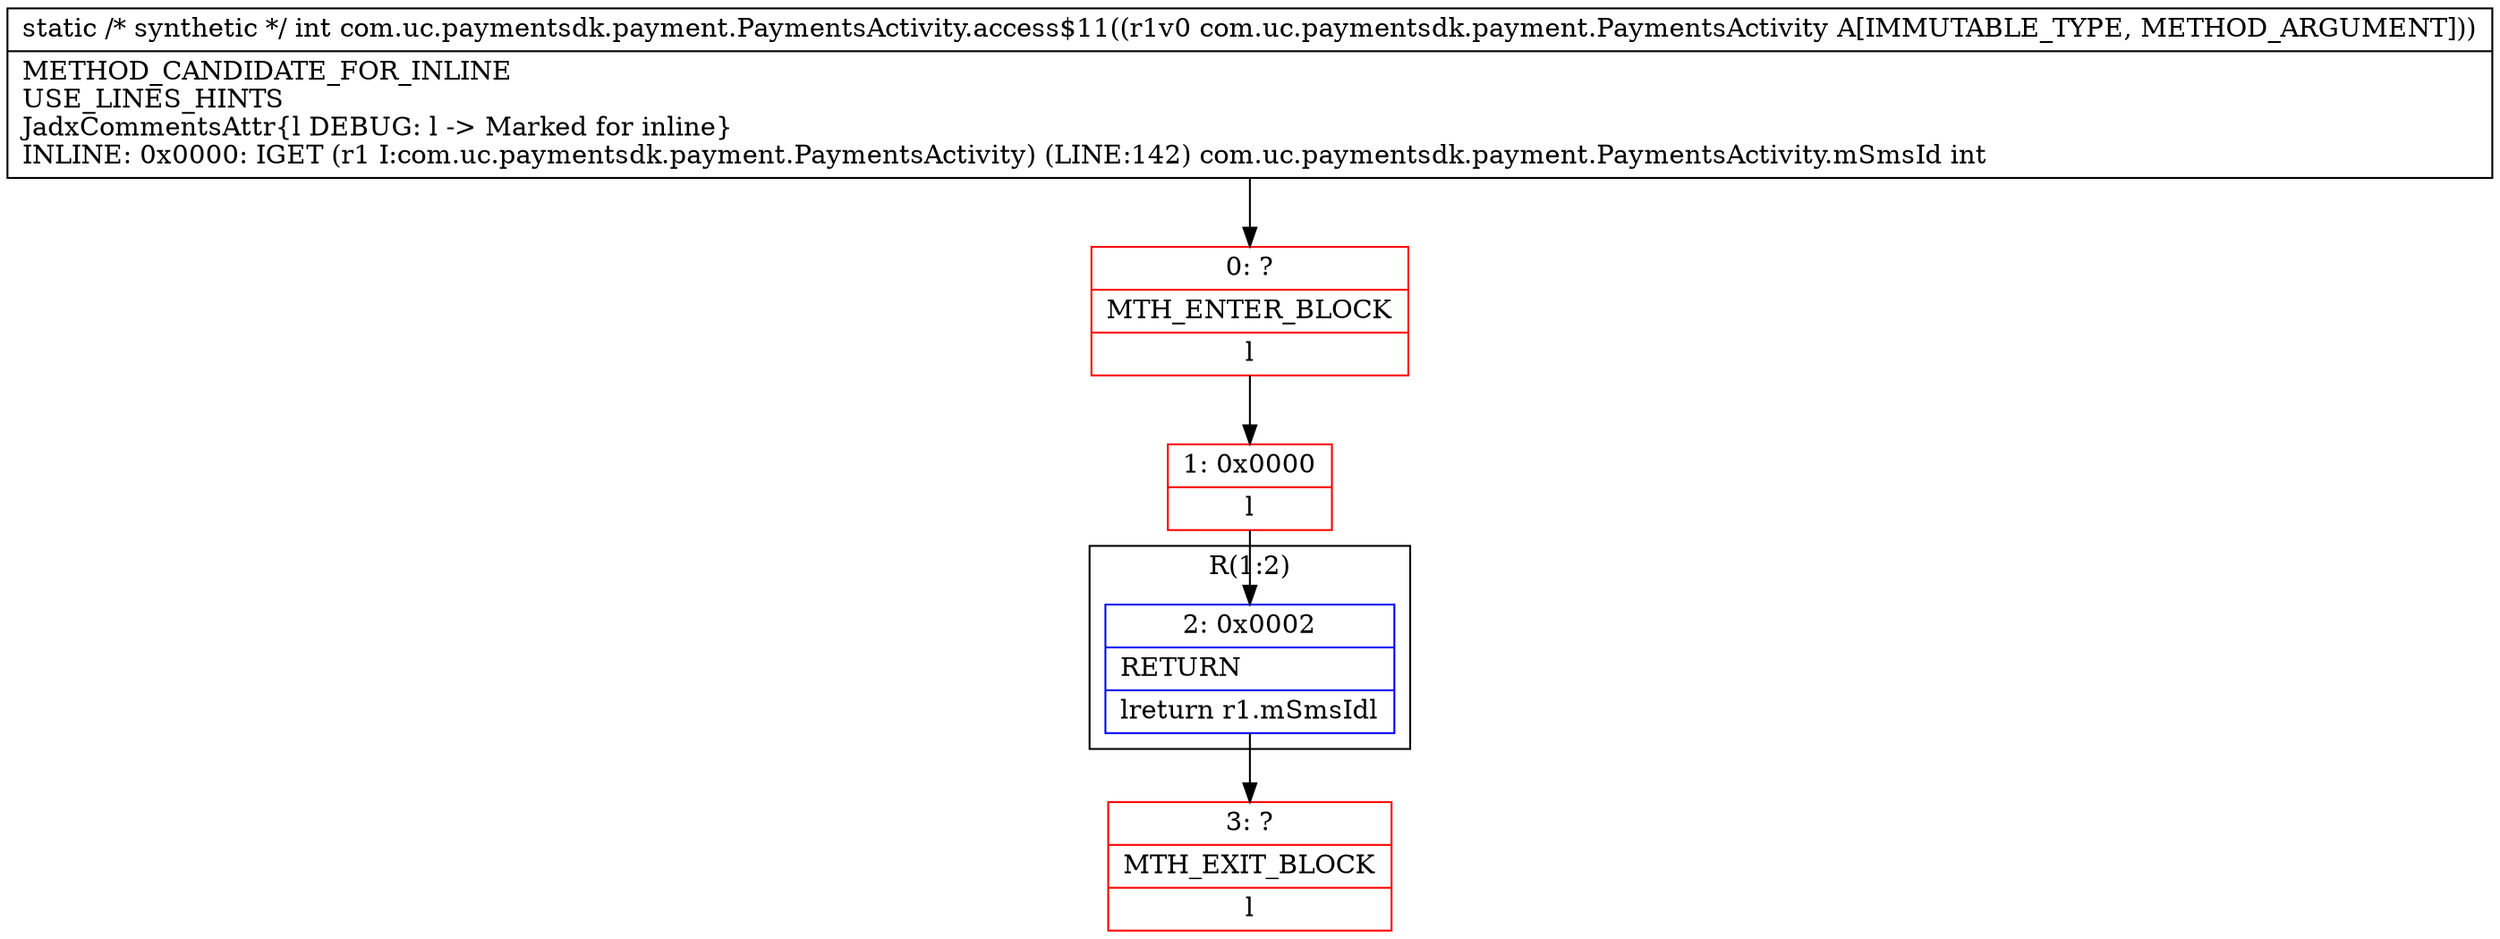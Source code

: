 digraph "CFG forcom.uc.paymentsdk.payment.PaymentsActivity.access$11(Lcom\/uc\/paymentsdk\/payment\/PaymentsActivity;)I" {
subgraph cluster_Region_64019914 {
label = "R(1:2)";
node [shape=record,color=blue];
Node_2 [shape=record,label="{2\:\ 0x0002|RETURN\l|lreturn r1.mSmsIdl}"];
}
Node_0 [shape=record,color=red,label="{0\:\ ?|MTH_ENTER_BLOCK\l|l}"];
Node_1 [shape=record,color=red,label="{1\:\ 0x0000|l}"];
Node_3 [shape=record,color=red,label="{3\:\ ?|MTH_EXIT_BLOCK\l|l}"];
MethodNode[shape=record,label="{static \/* synthetic *\/ int com.uc.paymentsdk.payment.PaymentsActivity.access$11((r1v0 com.uc.paymentsdk.payment.PaymentsActivity A[IMMUTABLE_TYPE, METHOD_ARGUMENT]))  | METHOD_CANDIDATE_FOR_INLINE\lUSE_LINES_HINTS\lJadxCommentsAttr\{l DEBUG: l \-\> Marked for inline\}\lINLINE: 0x0000: IGET (r1 I:com.uc.paymentsdk.payment.PaymentsActivity) (LINE:142) com.uc.paymentsdk.payment.PaymentsActivity.mSmsId int\l}"];
MethodNode -> Node_0;
Node_2 -> Node_3;
Node_0 -> Node_1;
Node_1 -> Node_2;
}

